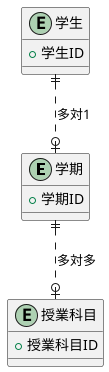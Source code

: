 @startuml
entity "学期" as SemesterI {
  + 学期ID
}
entity "学生" as StudentI {
  + 学生ID
}
entity "授業科目" as SubjectI {
  + 授業科目ID
}

StudentI ||..o| SemesterI : "多対1"
SemesterI ||..o| SubjectI : "多対多"
@enduml